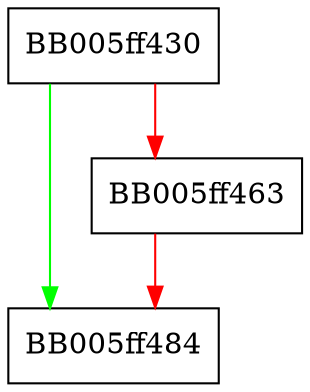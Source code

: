digraph ossl_provider_set_module_path {
  node [shape="box"];
  graph [splines=ortho];
  BB005ff430 -> BB005ff484 [color="green"];
  BB005ff430 -> BB005ff463 [color="red"];
  BB005ff463 -> BB005ff484 [color="red"];
}